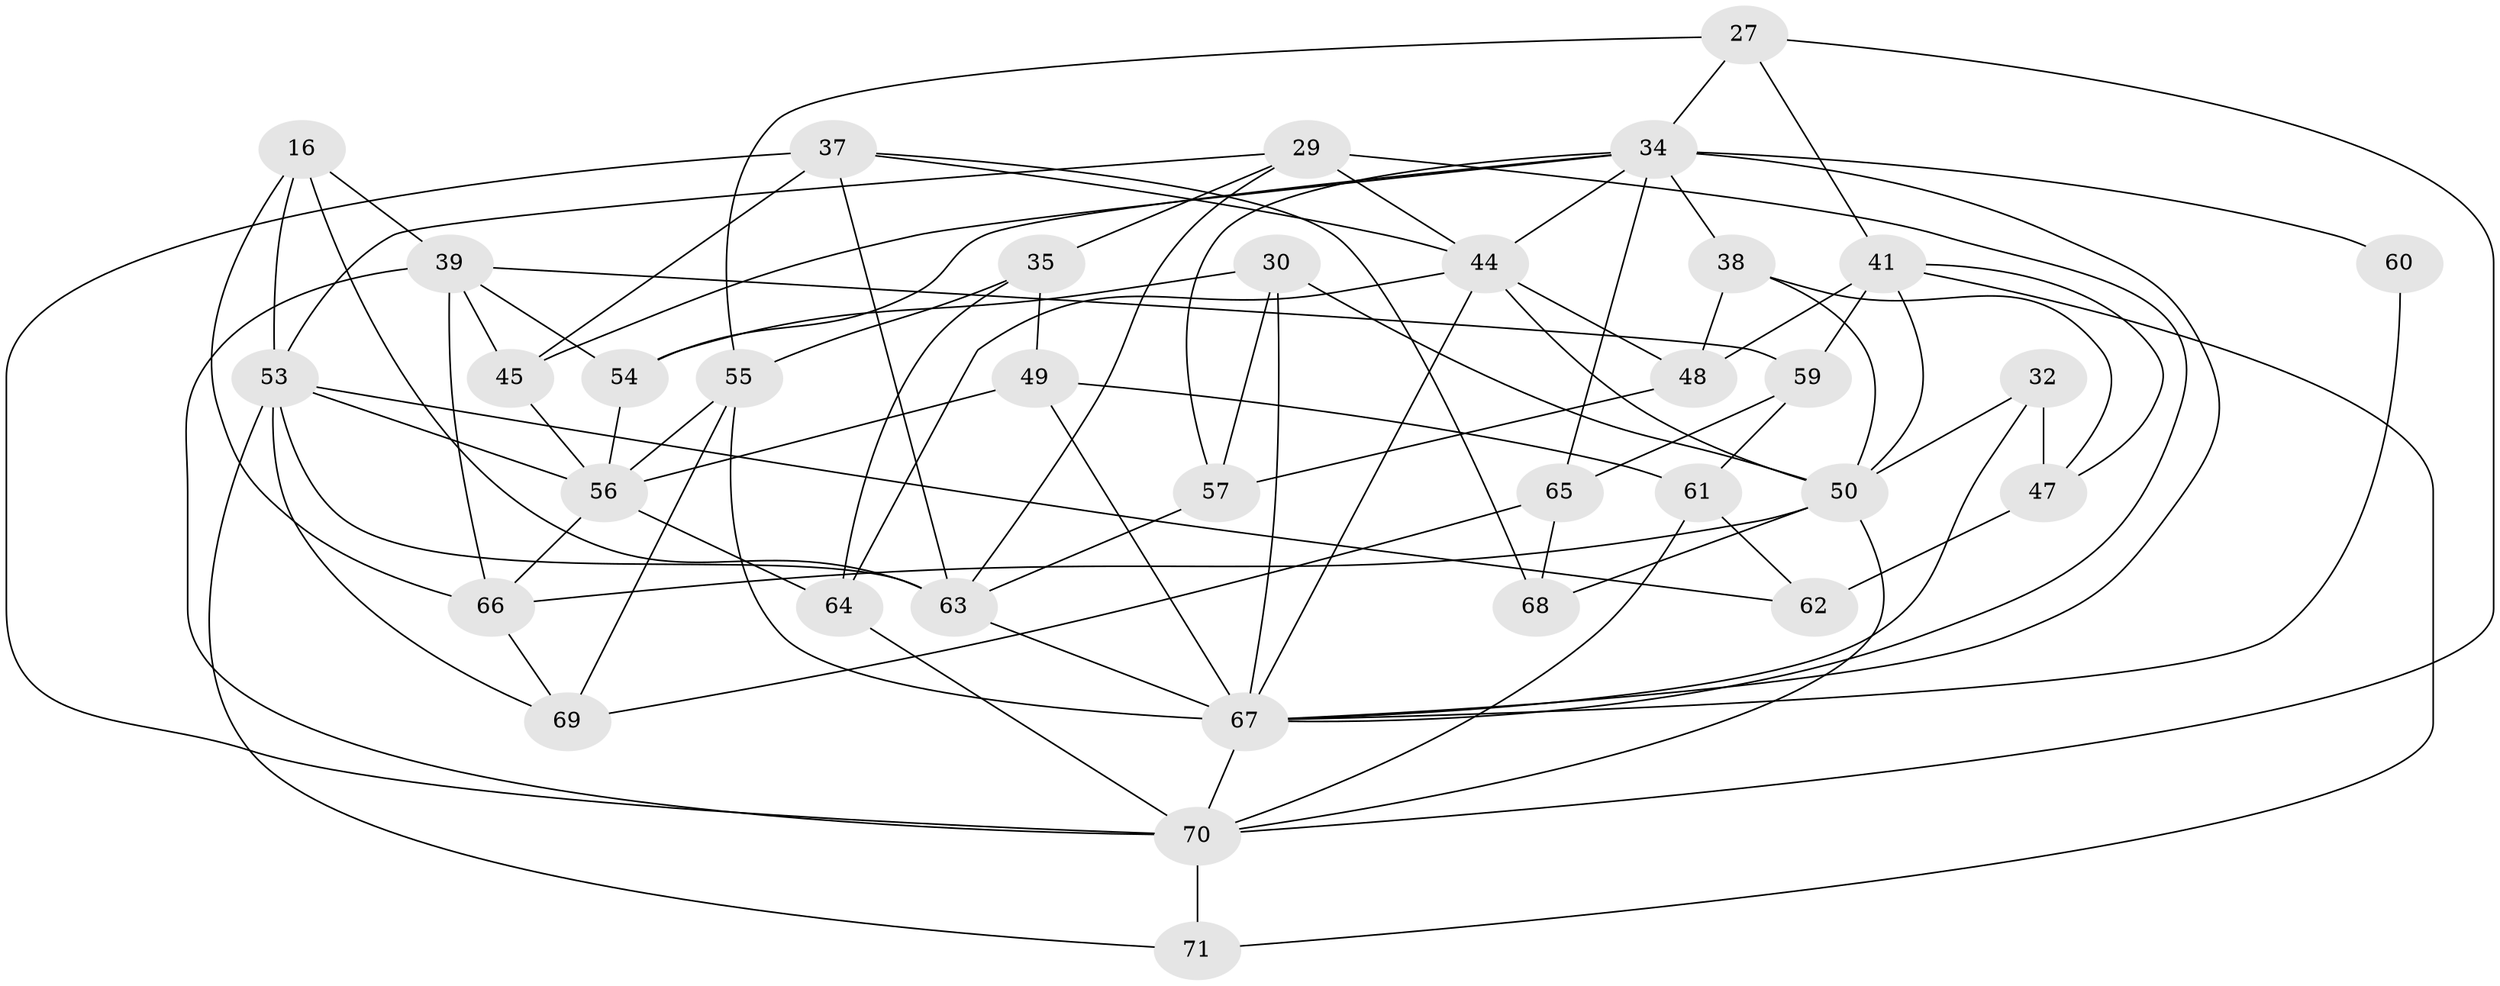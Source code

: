 // original degree distribution, {4: 1.0}
// Generated by graph-tools (version 1.1) at 2025/56/03/09/25 04:56:28]
// undirected, 35 vertices, 86 edges
graph export_dot {
graph [start="1"]
  node [color=gray90,style=filled];
  16 [super="+8"];
  27;
  29 [super="+23"];
  30;
  32;
  34 [super="+3+21"];
  35;
  37 [super="+24+28"];
  38;
  39 [super="+33"];
  41 [super="+18"];
  44 [super="+40"];
  45;
  47 [super="+26"];
  48;
  49;
  50 [super="+9+42"];
  53 [super="+15+31"];
  54;
  55 [super="+20"];
  56 [super="+5+36"];
  57;
  59;
  60;
  61;
  62;
  63 [super="+46+43"];
  64 [super="+22"];
  65;
  66 [super="+58"];
  67 [super="+14+52"];
  68;
  69;
  70 [super="+17+51"];
  71;
  16 -- 63 [weight=2];
  16 -- 39;
  16 -- 66;
  16 -- 53 [weight=2];
  27 -- 55;
  27 -- 34;
  27 -- 70;
  27 -- 41;
  29 -- 44 [weight=2];
  29 -- 35;
  29 -- 63;
  29 -- 67;
  29 -- 53;
  30 -- 54;
  30 -- 57;
  30 -- 50;
  30 -- 67;
  32 -- 47 [weight=2];
  32 -- 50;
  32 -- 67;
  34 -- 60 [weight=3];
  34 -- 65;
  34 -- 44 [weight=2];
  34 -- 38;
  34 -- 45;
  34 -- 54;
  34 -- 57;
  34 -- 67;
  35 -- 49;
  35 -- 64;
  35 -- 55;
  37 -- 68 [weight=2];
  37 -- 44;
  37 -- 70 [weight=2];
  37 -- 45;
  37 -- 63 [weight=2];
  38 -- 47;
  38 -- 48;
  38 -- 50;
  39 -- 45;
  39 -- 70 [weight=2];
  39 -- 66 [weight=2];
  39 -- 54;
  39 -- 59;
  41 -- 48;
  41 -- 59;
  41 -- 47;
  41 -- 50;
  41 -- 71;
  44 -- 50 [weight=2];
  44 -- 64;
  44 -- 48;
  44 -- 67;
  45 -- 56;
  47 -- 62 [weight=2];
  48 -- 57;
  49 -- 61;
  49 -- 56;
  49 -- 67;
  50 -- 66;
  50 -- 70 [weight=2];
  50 -- 68;
  53 -- 56;
  53 -- 69;
  53 -- 62;
  53 -- 71;
  53 -- 63;
  54 -- 56;
  55 -- 69;
  55 -- 67 [weight=2];
  55 -- 56;
  56 -- 64 [weight=2];
  56 -- 66;
  57 -- 63;
  59 -- 65;
  59 -- 61;
  60 -- 67;
  61 -- 62;
  61 -- 70;
  63 -- 67;
  64 -- 70 [weight=2];
  65 -- 69;
  65 -- 68;
  66 -- 69;
  67 -- 70 [weight=2];
  70 -- 71 [weight=2];
}
